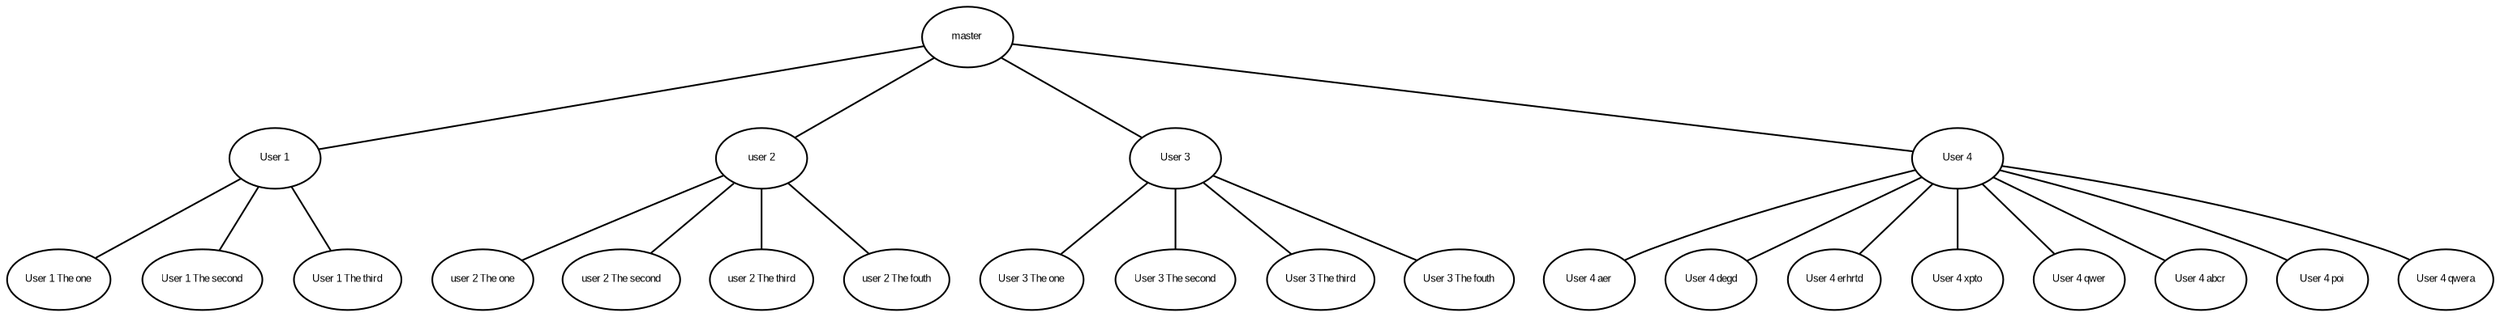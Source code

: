 graph followers {
  node [ fontname=Arial, fontsize=6 ];
  "master" -- "User 1"
    "User 1" -- "User 1 The one"
    "User 1" -- "User 1 The second"
    "User 1" -- "User 1 The third"
  "master" -- "user 2"
    "user 2" -- "user 2 The one"
    "user 2" -- "user 2 The second"
    "user 2" -- "user 2 The third"
    "user 2" -- "user 2 The fouth"
  "master" -- "User 3"
    "User 3" -- "User 3 The one"
    "User 3" -- "User 3 The second"
    "User 3" -- "User 3 The third"
    "User 3" -- "User 3 The fouth"
  "master" -- "User 4"
    "User 4" -- "User 4 aer"
    "User 4" -- "User 4 degd"
    "User 4" -- "User 4 erhrtd"
    "User 4" -- "User 4 xpto"
    "User 4" -- "User 4 qwer"
    "User 4" -- "User 4 abcr"
    "User 4" -- "User 4 poi"
    "User 4" -- "User 4 qwera"
}
